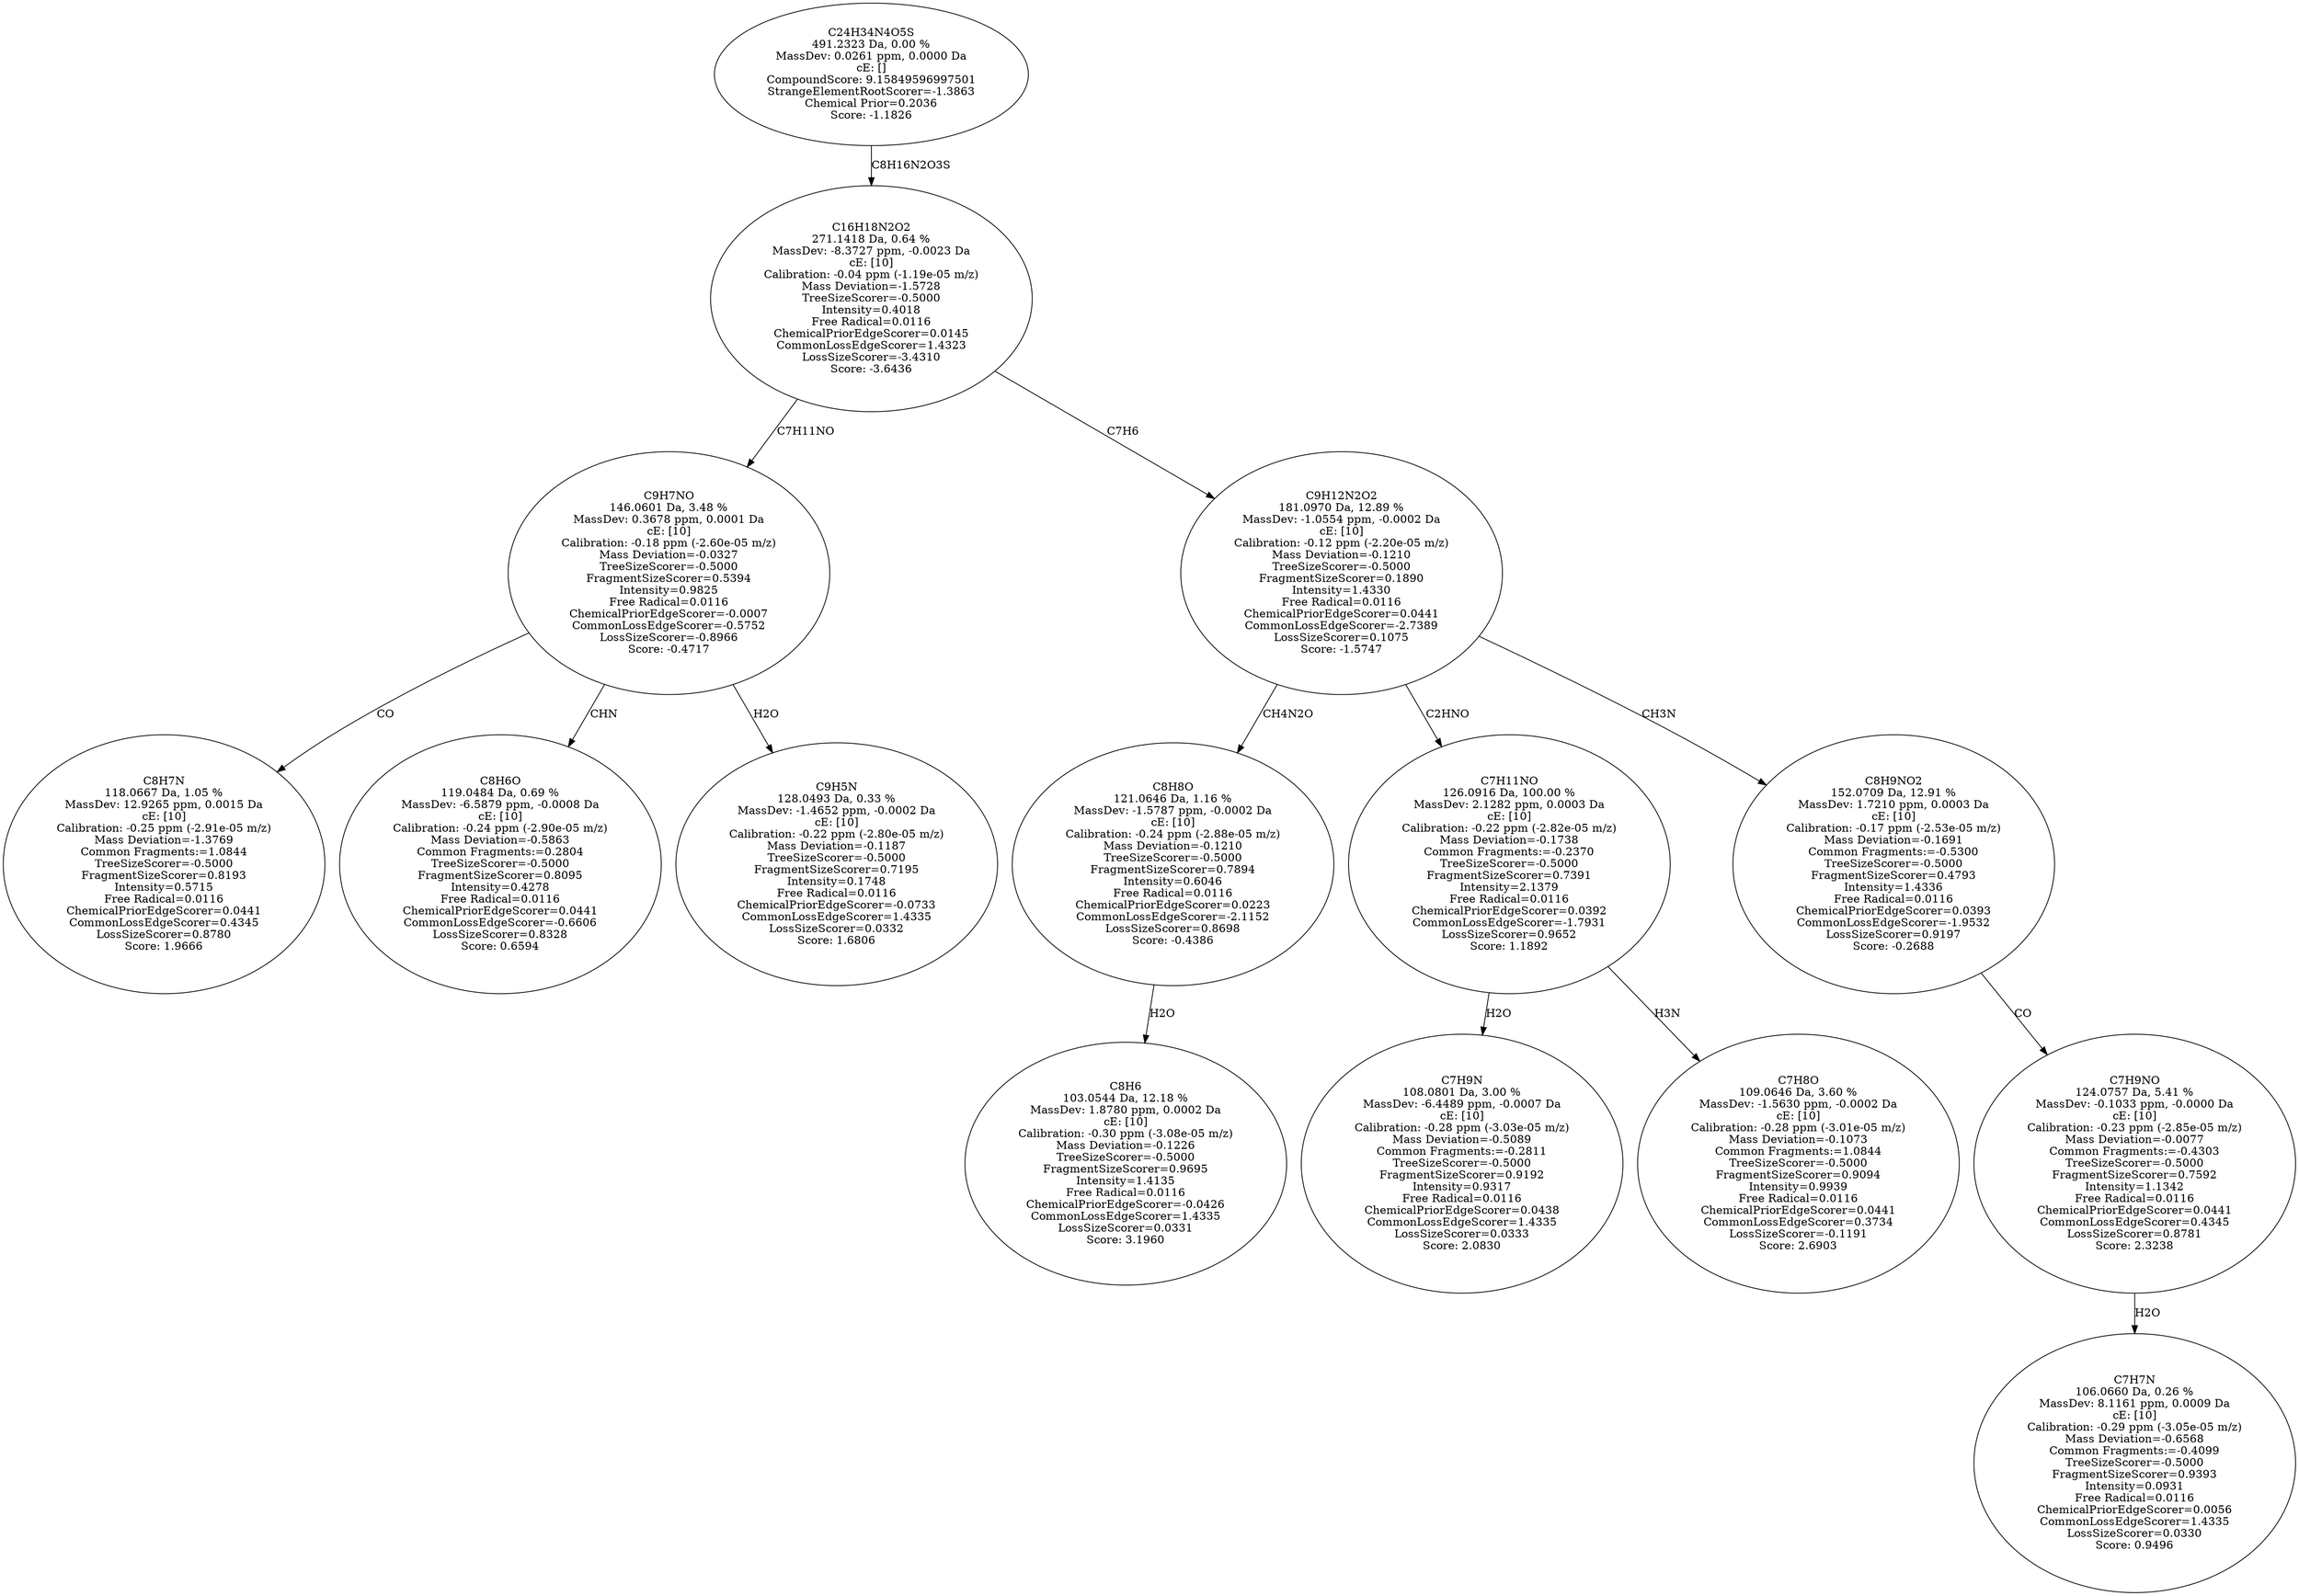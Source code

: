strict digraph {
v1 [label="C8H7N\n118.0667 Da, 1.05 %\nMassDev: 12.9265 ppm, 0.0015 Da\ncE: [10]\nCalibration: -0.25 ppm (-2.91e-05 m/z)\nMass Deviation=-1.3769\nCommon Fragments:=1.0844\nTreeSizeScorer=-0.5000\nFragmentSizeScorer=0.8193\nIntensity=0.5715\nFree Radical=0.0116\nChemicalPriorEdgeScorer=0.0441\nCommonLossEdgeScorer=0.4345\nLossSizeScorer=0.8780\nScore: 1.9666"];
v2 [label="C8H6O\n119.0484 Da, 0.69 %\nMassDev: -6.5879 ppm, -0.0008 Da\ncE: [10]\nCalibration: -0.24 ppm (-2.90e-05 m/z)\nMass Deviation=-0.5863\nCommon Fragments:=0.2804\nTreeSizeScorer=-0.5000\nFragmentSizeScorer=0.8095\nIntensity=0.4278\nFree Radical=0.0116\nChemicalPriorEdgeScorer=0.0441\nCommonLossEdgeScorer=-0.6606\nLossSizeScorer=0.8328\nScore: 0.6594"];
v3 [label="C9H5N\n128.0493 Da, 0.33 %\nMassDev: -1.4652 ppm, -0.0002 Da\ncE: [10]\nCalibration: -0.22 ppm (-2.80e-05 m/z)\nMass Deviation=-0.1187\nTreeSizeScorer=-0.5000\nFragmentSizeScorer=0.7195\nIntensity=0.1748\nFree Radical=0.0116\nChemicalPriorEdgeScorer=-0.0733\nCommonLossEdgeScorer=1.4335\nLossSizeScorer=0.0332\nScore: 1.6806"];
v4 [label="C9H7NO\n146.0601 Da, 3.48 %\nMassDev: 0.3678 ppm, 0.0001 Da\ncE: [10]\nCalibration: -0.18 ppm (-2.60e-05 m/z)\nMass Deviation=-0.0327\nTreeSizeScorer=-0.5000\nFragmentSizeScorer=0.5394\nIntensity=0.9825\nFree Radical=0.0116\nChemicalPriorEdgeScorer=-0.0007\nCommonLossEdgeScorer=-0.5752\nLossSizeScorer=-0.8966\nScore: -0.4717"];
v5 [label="C8H6\n103.0544 Da, 12.18 %\nMassDev: 1.8780 ppm, 0.0002 Da\ncE: [10]\nCalibration: -0.30 ppm (-3.08e-05 m/z)\nMass Deviation=-0.1226\nTreeSizeScorer=-0.5000\nFragmentSizeScorer=0.9695\nIntensity=1.4135\nFree Radical=0.0116\nChemicalPriorEdgeScorer=-0.0426\nCommonLossEdgeScorer=1.4335\nLossSizeScorer=0.0331\nScore: 3.1960"];
v6 [label="C8H8O\n121.0646 Da, 1.16 %\nMassDev: -1.5787 ppm, -0.0002 Da\ncE: [10]\nCalibration: -0.24 ppm (-2.88e-05 m/z)\nMass Deviation=-0.1210\nTreeSizeScorer=-0.5000\nFragmentSizeScorer=0.7894\nIntensity=0.6046\nFree Radical=0.0116\nChemicalPriorEdgeScorer=0.0223\nCommonLossEdgeScorer=-2.1152\nLossSizeScorer=0.8698\nScore: -0.4386"];
v7 [label="C7H9N\n108.0801 Da, 3.00 %\nMassDev: -6.4489 ppm, -0.0007 Da\ncE: [10]\nCalibration: -0.28 ppm (-3.03e-05 m/z)\nMass Deviation=-0.5089\nCommon Fragments:=-0.2811\nTreeSizeScorer=-0.5000\nFragmentSizeScorer=0.9192\nIntensity=0.9317\nFree Radical=0.0116\nChemicalPriorEdgeScorer=0.0438\nCommonLossEdgeScorer=1.4335\nLossSizeScorer=0.0333\nScore: 2.0830"];
v8 [label="C7H8O\n109.0646 Da, 3.60 %\nMassDev: -1.5630 ppm, -0.0002 Da\ncE: [10]\nCalibration: -0.28 ppm (-3.01e-05 m/z)\nMass Deviation=-0.1073\nCommon Fragments:=1.0844\nTreeSizeScorer=-0.5000\nFragmentSizeScorer=0.9094\nIntensity=0.9939\nFree Radical=0.0116\nChemicalPriorEdgeScorer=0.0441\nCommonLossEdgeScorer=0.3734\nLossSizeScorer=-0.1191\nScore: 2.6903"];
v9 [label="C7H11NO\n126.0916 Da, 100.00 %\nMassDev: 2.1282 ppm, 0.0003 Da\ncE: [10]\nCalibration: -0.22 ppm (-2.82e-05 m/z)\nMass Deviation=-0.1738\nCommon Fragments:=-0.2370\nTreeSizeScorer=-0.5000\nFragmentSizeScorer=0.7391\nIntensity=2.1379\nFree Radical=0.0116\nChemicalPriorEdgeScorer=0.0392\nCommonLossEdgeScorer=-1.7931\nLossSizeScorer=0.9652\nScore: 1.1892"];
v10 [label="C7H7N\n106.0660 Da, 0.26 %\nMassDev: 8.1161 ppm, 0.0009 Da\ncE: [10]\nCalibration: -0.29 ppm (-3.05e-05 m/z)\nMass Deviation=-0.6568\nCommon Fragments:=-0.4099\nTreeSizeScorer=-0.5000\nFragmentSizeScorer=0.9393\nIntensity=0.0931\nFree Radical=0.0116\nChemicalPriorEdgeScorer=0.0056\nCommonLossEdgeScorer=1.4335\nLossSizeScorer=0.0330\nScore: 0.9496"];
v11 [label="C7H9NO\n124.0757 Da, 5.41 %\nMassDev: -0.1033 ppm, -0.0000 Da\ncE: [10]\nCalibration: -0.23 ppm (-2.85e-05 m/z)\nMass Deviation=-0.0077\nCommon Fragments:=-0.4303\nTreeSizeScorer=-0.5000\nFragmentSizeScorer=0.7592\nIntensity=1.1342\nFree Radical=0.0116\nChemicalPriorEdgeScorer=0.0441\nCommonLossEdgeScorer=0.4345\nLossSizeScorer=0.8781\nScore: 2.3238"];
v12 [label="C8H9NO2\n152.0709 Da, 12.91 %\nMassDev: 1.7210 ppm, 0.0003 Da\ncE: [10]\nCalibration: -0.17 ppm (-2.53e-05 m/z)\nMass Deviation=-0.1691\nCommon Fragments:=-0.5300\nTreeSizeScorer=-0.5000\nFragmentSizeScorer=0.4793\nIntensity=1.4336\nFree Radical=0.0116\nChemicalPriorEdgeScorer=0.0393\nCommonLossEdgeScorer=-1.9532\nLossSizeScorer=0.9197\nScore: -0.2688"];
v13 [label="C9H12N2O2\n181.0970 Da, 12.89 %\nMassDev: -1.0554 ppm, -0.0002 Da\ncE: [10]\nCalibration: -0.12 ppm (-2.20e-05 m/z)\nMass Deviation=-0.1210\nTreeSizeScorer=-0.5000\nFragmentSizeScorer=0.1890\nIntensity=1.4330\nFree Radical=0.0116\nChemicalPriorEdgeScorer=0.0441\nCommonLossEdgeScorer=-2.7389\nLossSizeScorer=0.1075\nScore: -1.5747"];
v14 [label="C16H18N2O2\n271.1418 Da, 0.64 %\nMassDev: -8.3727 ppm, -0.0023 Da\ncE: [10]\nCalibration: -0.04 ppm (-1.19e-05 m/z)\nMass Deviation=-1.5728\nTreeSizeScorer=-0.5000\nIntensity=0.4018\nFree Radical=0.0116\nChemicalPriorEdgeScorer=0.0145\nCommonLossEdgeScorer=1.4323\nLossSizeScorer=-3.4310\nScore: -3.6436"];
v15 [label="C24H34N4O5S\n491.2323 Da, 0.00 %\nMassDev: 0.0261 ppm, 0.0000 Da\ncE: []\nCompoundScore: 9.15849596997501\nStrangeElementRootScorer=-1.3863\nChemical Prior=0.2036\nScore: -1.1826"];
v4 -> v1 [label="CO"];
v4 -> v2 [label="CHN"];
v4 -> v3 [label="H2O"];
v14 -> v4 [label="C7H11NO"];
v6 -> v5 [label="H2O"];
v13 -> v6 [label="CH4N2O"];
v9 -> v7 [label="H2O"];
v9 -> v8 [label="H3N"];
v13 -> v9 [label="C2HNO"];
v11 -> v10 [label="H2O"];
v12 -> v11 [label="CO"];
v13 -> v12 [label="CH3N"];
v14 -> v13 [label="C7H6"];
v15 -> v14 [label="C8H16N2O3S"];
}